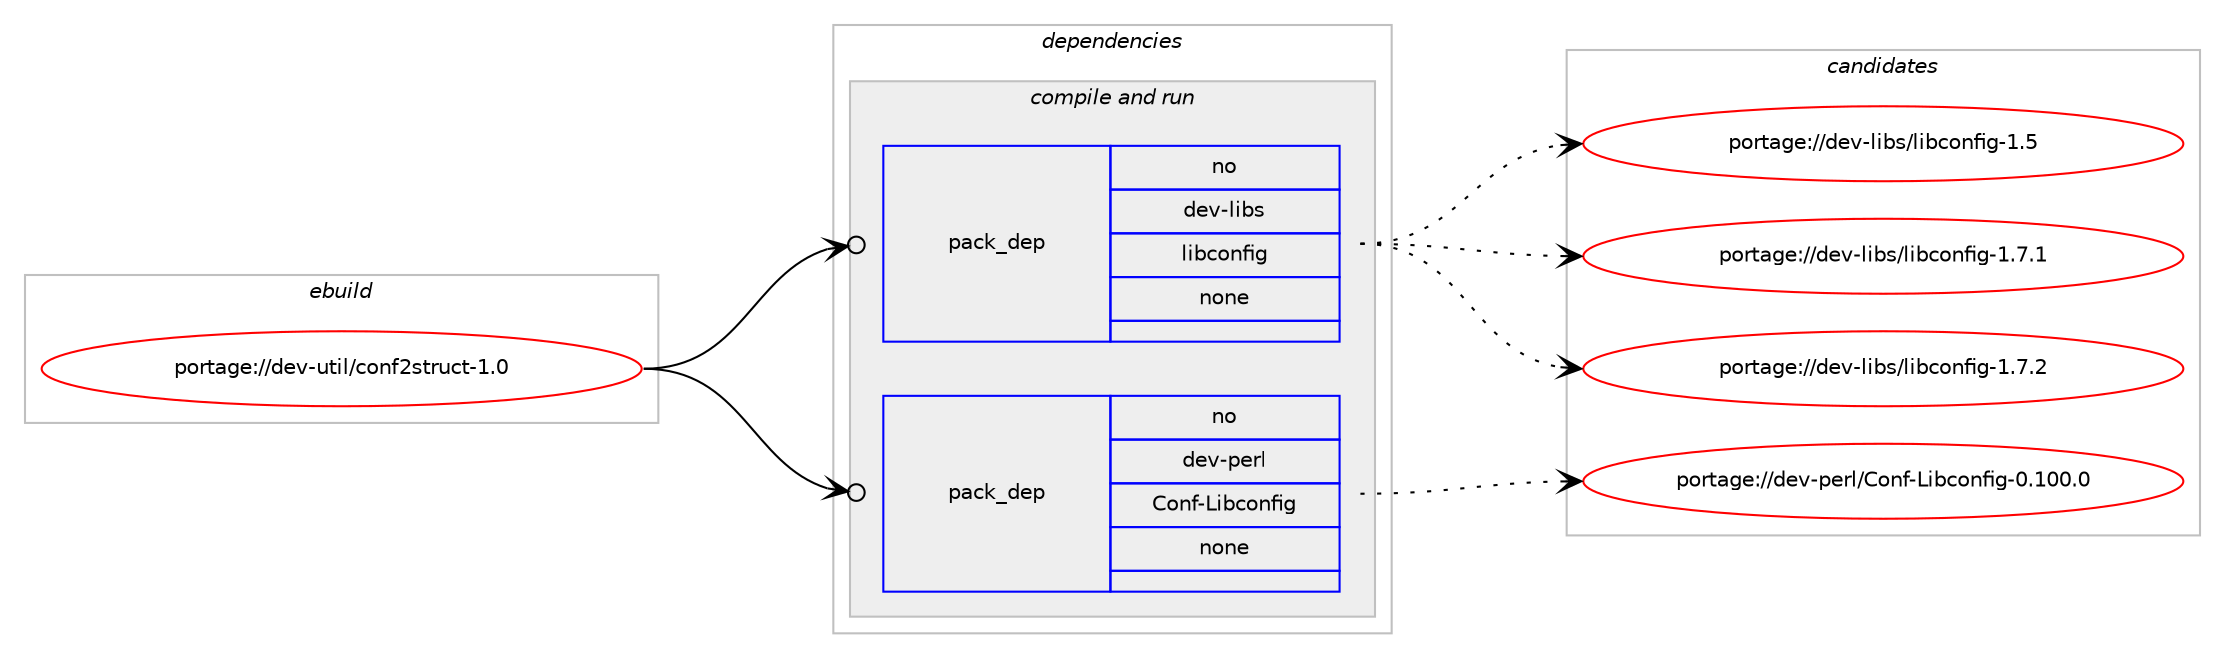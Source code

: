 digraph prolog {

# *************
# Graph options
# *************

newrank=true;
concentrate=true;
compound=true;
graph [rankdir=LR,fontname=Helvetica,fontsize=10,ranksep=1.5];#, ranksep=2.5, nodesep=0.2];
edge  [arrowhead=vee];
node  [fontname=Helvetica,fontsize=10];

# **********
# The ebuild
# **********

subgraph cluster_leftcol {
color=gray;
rank=same;
label=<<i>ebuild</i>>;
id [label="portage://dev-util/conf2struct-1.0", color=red, width=4, href="../dev-util/conf2struct-1.0.svg"];
}

# ****************
# The dependencies
# ****************

subgraph cluster_midcol {
color=gray;
label=<<i>dependencies</i>>;
subgraph cluster_compile {
fillcolor="#eeeeee";
style=filled;
label=<<i>compile</i>>;
}
subgraph cluster_compileandrun {
fillcolor="#eeeeee";
style=filled;
label=<<i>compile and run</i>>;
subgraph pack186196 {
dependency260498 [label=<<TABLE BORDER="0" CELLBORDER="1" CELLSPACING="0" CELLPADDING="4" WIDTH="220"><TR><TD ROWSPAN="6" CELLPADDING="30">pack_dep</TD></TR><TR><TD WIDTH="110">no</TD></TR><TR><TD>dev-libs</TD></TR><TR><TD>libconfig</TD></TR><TR><TD>none</TD></TR><TR><TD></TD></TR></TABLE>>, shape=none, color=blue];
}
id:e -> dependency260498:w [weight=20,style="solid",arrowhead="odotvee"];
subgraph pack186197 {
dependency260499 [label=<<TABLE BORDER="0" CELLBORDER="1" CELLSPACING="0" CELLPADDING="4" WIDTH="220"><TR><TD ROWSPAN="6" CELLPADDING="30">pack_dep</TD></TR><TR><TD WIDTH="110">no</TD></TR><TR><TD>dev-perl</TD></TR><TR><TD>Conf-Libconfig</TD></TR><TR><TD>none</TD></TR><TR><TD></TD></TR></TABLE>>, shape=none, color=blue];
}
id:e -> dependency260499:w [weight=20,style="solid",arrowhead="odotvee"];
}
subgraph cluster_run {
fillcolor="#eeeeee";
style=filled;
label=<<i>run</i>>;
}
}

# **************
# The candidates
# **************

subgraph cluster_choices {
rank=same;
color=gray;
label=<<i>candidates</i>>;

subgraph choice186196 {
color=black;
nodesep=1;
choiceportage100101118451081059811547108105989911111010210510345494653 [label="portage://dev-libs/libconfig-1.5", color=red, width=4,href="../dev-libs/libconfig-1.5.svg"];
choiceportage1001011184510810598115471081059899111110102105103454946554649 [label="portage://dev-libs/libconfig-1.7.1", color=red, width=4,href="../dev-libs/libconfig-1.7.1.svg"];
choiceportage1001011184510810598115471081059899111110102105103454946554650 [label="portage://dev-libs/libconfig-1.7.2", color=red, width=4,href="../dev-libs/libconfig-1.7.2.svg"];
dependency260498:e -> choiceportage100101118451081059811547108105989911111010210510345494653:w [style=dotted,weight="100"];
dependency260498:e -> choiceportage1001011184510810598115471081059899111110102105103454946554649:w [style=dotted,weight="100"];
dependency260498:e -> choiceportage1001011184510810598115471081059899111110102105103454946554650:w [style=dotted,weight="100"];
}
subgraph choice186197 {
color=black;
nodesep=1;
choiceportage100101118451121011141084767111110102457610598991111101021051034548464948484648 [label="portage://dev-perl/Conf-Libconfig-0.100.0", color=red, width=4,href="../dev-perl/Conf-Libconfig-0.100.0.svg"];
dependency260499:e -> choiceportage100101118451121011141084767111110102457610598991111101021051034548464948484648:w [style=dotted,weight="100"];
}
}

}
